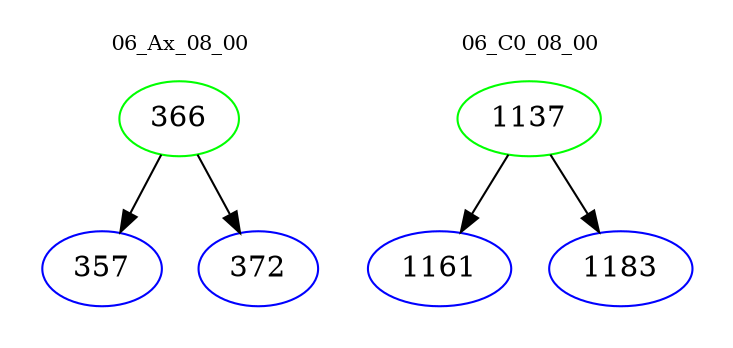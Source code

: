 digraph{
subgraph cluster_0 {
color = white
label = "06_Ax_08_00";
fontsize=10;
T0_366 [label="366", color="green"]
T0_366 -> T0_357 [color="black"]
T0_357 [label="357", color="blue"]
T0_366 -> T0_372 [color="black"]
T0_372 [label="372", color="blue"]
}
subgraph cluster_1 {
color = white
label = "06_C0_08_00";
fontsize=10;
T1_1137 [label="1137", color="green"]
T1_1137 -> T1_1161 [color="black"]
T1_1161 [label="1161", color="blue"]
T1_1137 -> T1_1183 [color="black"]
T1_1183 [label="1183", color="blue"]
}
}
